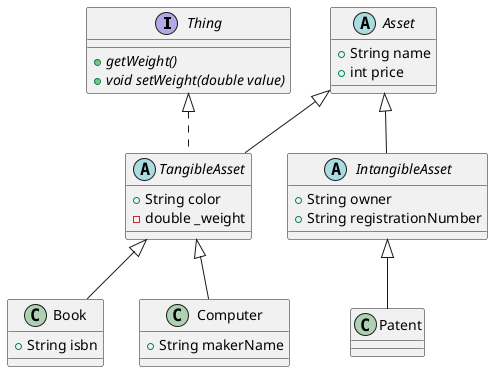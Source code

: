 @startuml

interface Thing {
    {abstract} +getWeight()
    {abstract} +void setWeight(double value)
}

abstract class Asset {
    + String name
    + int price
}

abstract class IntangibleAsset  {
    + String owner
    + String registrationNumber
}


abstract class TangibleAsset implements Thing{
    + String color
    - double _weight
}


class Patent {

}

class Book {
    + String isbn
}


class Computer {
    + String makerName
}

TangibleAsset <|-- Book
TangibleAsset <|--  Computer

IntangibleAsset <|--  Patent

Asset <|-- TangibleAsset
Asset <|--  IntangibleAsset


@enduml